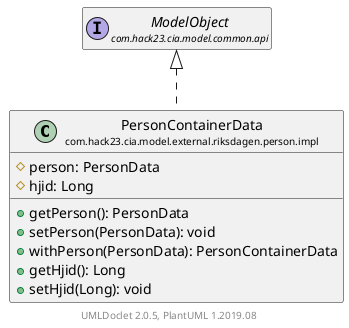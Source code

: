 @startuml
    set namespaceSeparator none
    hide empty fields
    hide empty methods

    class "<size:14>PersonContainerData\n<size:10>com.hack23.cia.model.external.riksdagen.person.impl" as com.hack23.cia.model.external.riksdagen.person.impl.PersonContainerData [[PersonContainerData.html]] {
        #person: PersonData
        #hjid: Long
        +getPerson(): PersonData
        +setPerson(PersonData): void
        +withPerson(PersonData): PersonContainerData
        +getHjid(): Long
        +setHjid(Long): void
    }

    interface "<size:14>ModelObject\n<size:10>com.hack23.cia.model.common.api" as com.hack23.cia.model.common.api.ModelObject

    com.hack23.cia.model.common.api.ModelObject <|.. com.hack23.cia.model.external.riksdagen.person.impl.PersonContainerData

    center footer UMLDoclet 2.0.5, PlantUML 1.2019.08
@enduml
